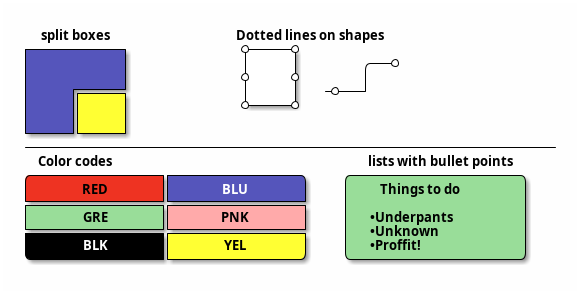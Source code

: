 @startditaa Complex

split boxes       Dotted lines on shapes
+---------+           *----*
| cBLU    |           |    |      /--*
|         |           *    *      |
|    +----+           |    |  -*--+
|    |cYEL|           *----*
|    |    |
+----+----+
------------------------------------------------------
Color codes                   lists with bullet points
/-------------+-------------\   /-----------------\
|cRED RED     |cBLU BLU     |   | Things to do    |
+-------------+-------------+   | cGRE            |
|cGRE GRE     |cPNK PNK     |   | o Underpants    |
+-------------+-------------+   | o Unknown       |
|cBLK BLK     |cYEL YEL     |   | o Proffit!      |
\-------------+-------------/   \-----------------/

@endditaa